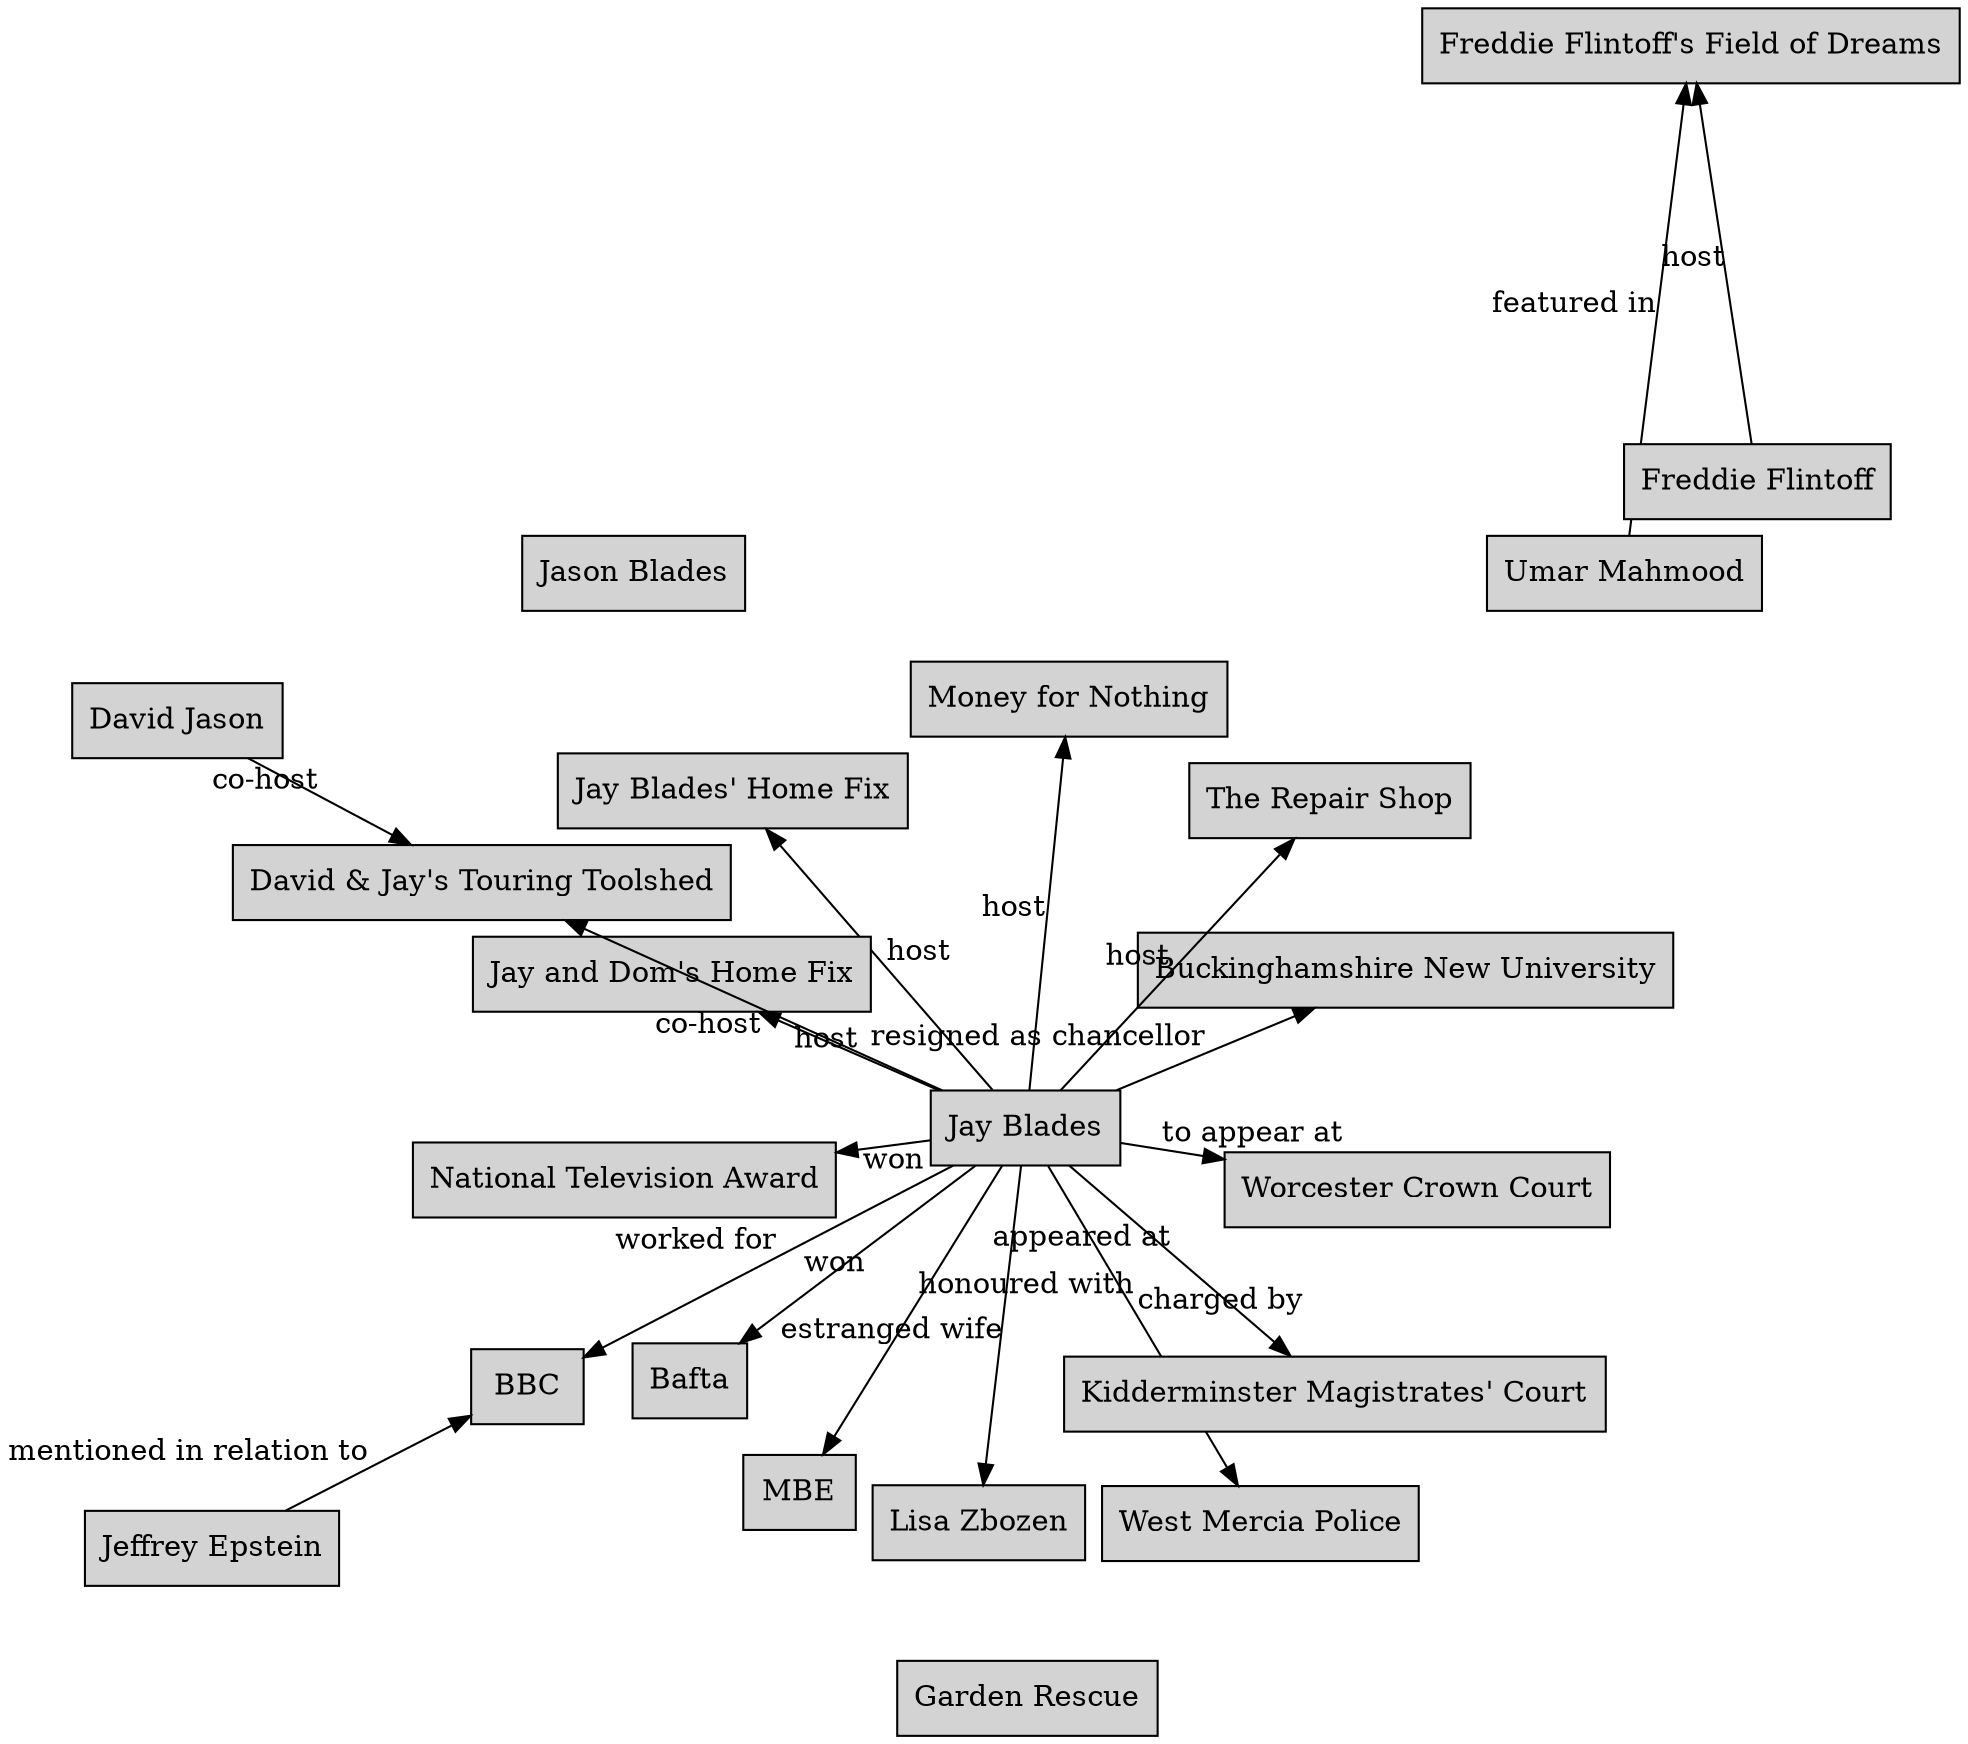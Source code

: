 digraph relationships {
    layout=sfdp
    beautify=true
    overlap_scaling=3
    overlap=prism
    node[shape=box, style=filled];

    // People
    Jay_Blades[label="Jay Blades"];
    Lisa_Zbozen[label="Lisa Zbozen"];
    Jason_Blades[label="Jason Blades"];
    Umar_Mahmood[label="Umar Mahmood"];
    David_Jason[label="David Jason"];
    Freddie_Flintoff[label="Freddie Flintoff"];
    Jeffrey_Epstein[label="Jeffrey Epstein"];

    // Organizations
    BBC[label="BBC"];
    West_Mercia_Police[label="West Mercia Police"];
    Kidderminster_Magistrates_Court[label="Kidderminster Magistrates' Court"];
    Worcester_Crown_Court[label="Worcester Crown Court"];
    Buckinghamshire_New_University[label="Buckinghamshire New University"];

    // TV Shows
    The_Repair_Shop[label="The Repair Shop"];
    Money_for_Nothing[label="Money for Nothing"];
    Jay_Blades_Home_Fix[label="Jay Blades' Home Fix"];
    Jay_and_Doms_Home_Fix[label="Jay and Dom's Home Fix"];
    Davids_and_Jays_Touring_Toolshed[label="David & Jay's Touring Toolshed"];
    Garden_Rescue[label="Garden Rescue"];
    Freddies_Field_of_Dreams[label="Freddie Flintoff's Field of Dreams"];

    // Awards
    National_Television_Award[label="National Television Award"];
    Bafta[label="Bafta"];
    MBE[label="MBE"];

    // Relationships
    Jay_Blades -> Lisa_Zbozen[label="estranged wife"];
    Jay_Blades -> The_Repair_Shop[label="host"];
    Jay_Blades -> West_Mercia_Police[label="charged by"];
    Jay_Blades -> Kidderminster_Magistrates_Court[label="appeared at"];
    Jay_Blades -> Worcester_Crown_Court[label="to appear at"];
    Jay_Blades -> Buckinghamshire_New_University[label="resigned as chancellor"];
    Jay_Blades -> BBC[label="worked for"];
    Jay_Blades -> Money_for_Nothing[label="host"];
    Jay_Blades -> Jay_Blades_Home_Fix[label="host"];
    Jay_Blades -> Jay_and_Doms_Home_Fix[label="host"];
    Jay_Blades -> Davids_and_Jays_Touring_Toolshed[label="co-host"];
    Jay_Blades -> National_Television_Award[label="won"];
    Jay_Blades -> Bafta[label="won"];
    Jay_Blades -> MBE[label="honoured with"];
    Umar_Mahmood -> Freddies_Field_of_Dreams[label="featured in"];
    David_Jason -> Davids_and_Jays_Touring_Toolshed[label="co-host"];
    Freddie_Flintoff -> Freddies_Field_of_Dreams[label="host"];
    Jeffrey_Epstein -> BBC[label="mentioned in relation to"];
}
